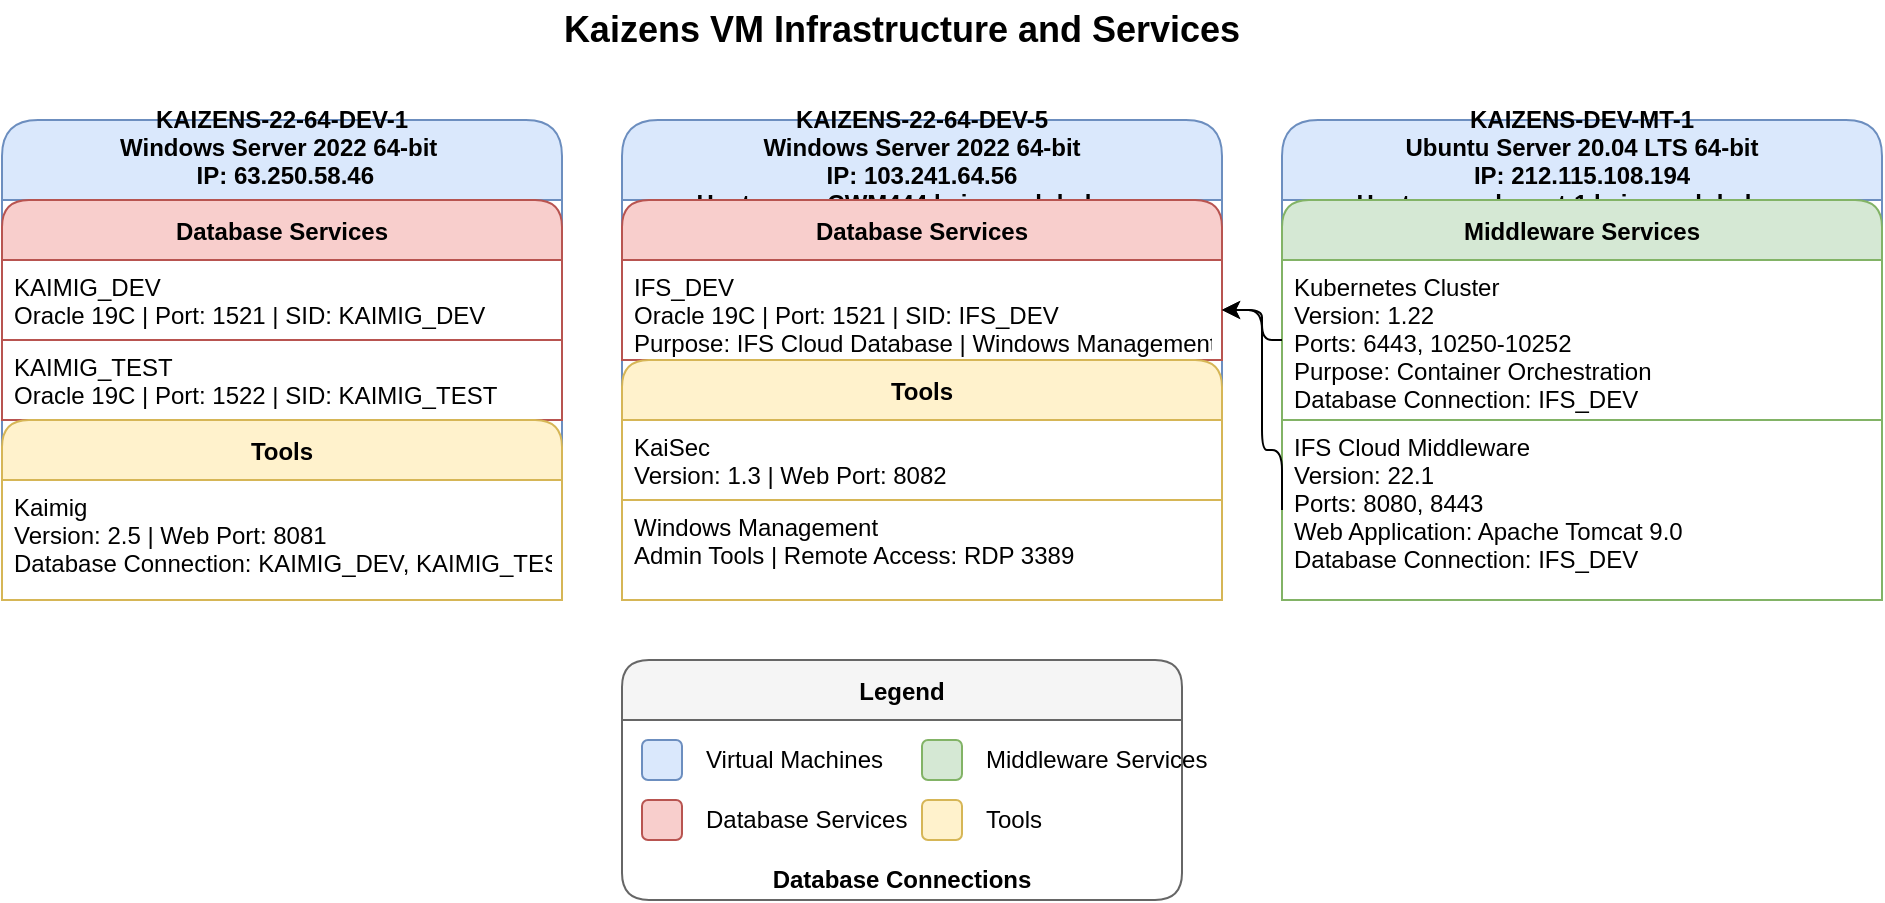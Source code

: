 <mxfile version="26.2.12">
  <diagram name="VM Infrastructure" id="8oN0qPMcyhiYN6_o2w6N">
    <mxGraphModel dx="1027" dy="389" grid="1" gridSize="10" guides="1" tooltips="1" connect="1" arrows="1" fold="1" page="1" pageScale="1" pageWidth="850" pageHeight="1100" math="0" shadow="0">
      <root>
        <mxCell id="0" />
        <mxCell id="1" parent="0" />
        <mxCell id="b59qAqlhpFBf0_vZaXXu-46" value="Kaizens VM Infrastructure and Services" style="text;html=1;strokeColor=none;fillColor=none;align=center;verticalAlign=middle;whiteSpace=wrap;rounded=0;fontSize=18;fontStyle=1" vertex="1" parent="1">
          <mxGeometry x="250" y="20" width="600" height="30" as="geometry" />
        </mxCell>
        <mxCell id="b59qAqlhpFBf0_vZaXXu-47" value="KAIZENS-22-64-DEV-1&#xa;Windows Server 2022 64-bit &#xa; IP: 63.250.58.46&#xa;" style="swimlane;fontStyle=1;childLayout=stackLayout;horizontal=1;startSize=40;horizontalStack=0;resizeParent=1;resizeParentMax=0;resizeLast=0;collapsible=1;marginBottom=0;fillColor=#dae8fc;strokeColor=#6c8ebf;rounded=1;" vertex="1" parent="1">
          <mxGeometry x="100" y="80" width="280" height="240" as="geometry" />
        </mxCell>
        <mxCell id="b59qAqlhpFBf0_vZaXXu-48" value="Database Services" style="swimlane;fontStyle=1;childLayout=stackLayout;horizontal=1;startSize=30;horizontalStack=0;resizeParent=1;resizeParentMax=0;resizeLast=0;collapsible=1;marginBottom=0;fillColor=#f8cecc;strokeColor=#b85450;rounded=1;" vertex="1" parent="b59qAqlhpFBf0_vZaXXu-47">
          <mxGeometry y="40" width="280" height="110" as="geometry" />
        </mxCell>
        <mxCell id="b59qAqlhpFBf0_vZaXXu-49" value="KAIMIG_DEV&#xa;Oracle 19C | Port: 1521 | SID: KAIMIG_DEV" style="text;strokeColor=#b85450;fillColor=#ffffff;align=left;verticalAlign=top;spacingLeft=4;spacingRight=4;overflow=hidden;rotatable=0;points=[[0,0.5],[1,0.5]];portConstraint=eastwest;" vertex="1" parent="b59qAqlhpFBf0_vZaXXu-48">
          <mxGeometry y="30" width="280" height="40" as="geometry" />
        </mxCell>
        <mxCell id="b59qAqlhpFBf0_vZaXXu-50" value="KAIMIG_TEST&#xa;Oracle 19C | Port: 1522 | SID: KAIMIG_TEST" style="text;strokeColor=#b85450;fillColor=#ffffff;align=left;verticalAlign=top;spacingLeft=4;spacingRight=4;overflow=hidden;rotatable=0;points=[[0,0.5],[1,0.5]];portConstraint=eastwest;" vertex="1" parent="b59qAqlhpFBf0_vZaXXu-48">
          <mxGeometry y="70" width="280" height="40" as="geometry" />
        </mxCell>
        <mxCell id="b59qAqlhpFBf0_vZaXXu-51" value="Tools" style="swimlane;fontStyle=1;childLayout=stackLayout;horizontal=1;startSize=30;horizontalStack=0;resizeParent=1;resizeParentMax=0;resizeLast=0;collapsible=1;marginBottom=0;fillColor=#fff2cc;strokeColor=#d6b656;rounded=1;" vertex="1" parent="b59qAqlhpFBf0_vZaXXu-47">
          <mxGeometry y="150" width="280" height="90" as="geometry" />
        </mxCell>
        <mxCell id="b59qAqlhpFBf0_vZaXXu-52" value="Kaimig&#xa;Version: 2.5 | Web Port: 8081&#xa;Database Connection: KAIMIG_DEV, KAIMIG_TEST" style="text;strokeColor=#d6b656;fillColor=#ffffff;align=left;verticalAlign=top;spacingLeft=4;spacingRight=4;overflow=hidden;rotatable=0;points=[[0,0.5],[1,0.5]];portConstraint=eastwest;" vertex="1" parent="b59qAqlhpFBf0_vZaXXu-51">
          <mxGeometry y="30" width="280" height="60" as="geometry" />
        </mxCell>
        <mxCell id="b59qAqlhpFBf0_vZaXXu-53" value="KAIZENS-22-64-DEV-5&#xa;Windows Server 2022 64-bit&#xa;IP: 103.241.64.56&#xa;Hostname: CWM444.kaizensglobal.com" style="swimlane;fontStyle=1;childLayout=stackLayout;horizontal=1;startSize=40;horizontalStack=0;resizeParent=1;resizeParentMax=0;resizeLast=0;collapsible=1;marginBottom=0;fillColor=#dae8fc;strokeColor=#6c8ebf;rounded=1;" vertex="1" parent="1">
          <mxGeometry x="410" y="80" width="300" height="240" as="geometry" />
        </mxCell>
        <mxCell id="b59qAqlhpFBf0_vZaXXu-54" value="Database Services" style="swimlane;fontStyle=1;childLayout=stackLayout;horizontal=1;startSize=30;horizontalStack=0;resizeParent=1;resizeParentMax=0;resizeLast=0;collapsible=1;marginBottom=0;fillColor=#f8cecc;strokeColor=#b85450;rounded=1;" vertex="1" parent="b59qAqlhpFBf0_vZaXXu-53">
          <mxGeometry y="40" width="300" height="80" as="geometry" />
        </mxCell>
        <mxCell id="b59qAqlhpFBf0_vZaXXu-55" value="IFS_DEV&#xa;Oracle 19C | Port: 1521 | SID: IFS_DEV&#xa;Purpose: IFS Cloud Database | Windows Management Server" style="text;strokeColor=#b85450;fillColor=#ffffff;align=left;verticalAlign=top;spacingLeft=4;spacingRight=4;overflow=hidden;rotatable=0;points=[[0,0.5],[1,0.5]];portConstraint=eastwest;" vertex="1" parent="b59qAqlhpFBf0_vZaXXu-54">
          <mxGeometry y="30" width="300" height="50" as="geometry" />
        </mxCell>
        <mxCell id="b59qAqlhpFBf0_vZaXXu-56" value="Tools" style="swimlane;fontStyle=1;childLayout=stackLayout;horizontal=1;startSize=30;horizontalStack=0;resizeParent=1;resizeParentMax=0;resizeLast=0;collapsible=1;marginBottom=0;fillColor=#fff2cc;strokeColor=#d6b656;rounded=1;" vertex="1" parent="b59qAqlhpFBf0_vZaXXu-53">
          <mxGeometry y="120" width="300" height="120" as="geometry" />
        </mxCell>
        <mxCell id="b59qAqlhpFBf0_vZaXXu-57" value="KaiSec&#xa;Version: 1.3 | Web Port: 8082" style="text;strokeColor=#d6b656;fillColor=#ffffff;align=left;verticalAlign=top;spacingLeft=4;spacingRight=4;overflow=hidden;rotatable=0;points=[[0,0.5],[1,0.5]];portConstraint=eastwest;" vertex="1" parent="b59qAqlhpFBf0_vZaXXu-56">
          <mxGeometry y="30" width="300" height="40" as="geometry" />
        </mxCell>
        <mxCell id="b59qAqlhpFBf0_vZaXXu-58" value="Windows Management&#xa;Admin Tools | Remote Access: RDP 3389" style="text;strokeColor=#d6b656;fillColor=#ffffff;align=left;verticalAlign=top;spacingLeft=4;spacingRight=4;overflow=hidden;rotatable=0;points=[[0,0.5],[1,0.5]];portConstraint=eastwest;" vertex="1" parent="b59qAqlhpFBf0_vZaXXu-56">
          <mxGeometry y="70" width="300" height="50" as="geometry" />
        </mxCell>
        <mxCell id="b59qAqlhpFBf0_vZaXXu-59" value="KAIZENS-DEV-MT-1&#xa;Ubuntu Server 20.04 LTS 64-bit&#xa;IP: 212.115.108.194&#xa;Hostname: dev-mt-1.kaizensglobal.com" style="swimlane;fontStyle=1;childLayout=stackLayout;horizontal=1;startSize=40;horizontalStack=0;resizeParent=1;resizeParentMax=0;resizeLast=0;collapsible=1;marginBottom=0;fillColor=#dae8fc;strokeColor=#6c8ebf;rounded=1;" vertex="1" parent="1">
          <mxGeometry x="740" y="80" width="300" height="240" as="geometry" />
        </mxCell>
        <mxCell id="b59qAqlhpFBf0_vZaXXu-60" value="Middleware Services" style="swimlane;fontStyle=1;childLayout=stackLayout;horizontal=1;startSize=30;horizontalStack=0;resizeParent=1;resizeParentMax=0;resizeLast=0;collapsible=1;marginBottom=0;fillColor=#d5e8d4;strokeColor=#82b366;rounded=1;" vertex="1" parent="b59qAqlhpFBf0_vZaXXu-59">
          <mxGeometry y="40" width="300" height="200" as="geometry" />
        </mxCell>
        <mxCell id="b59qAqlhpFBf0_vZaXXu-61" value="Kubernetes Cluster&#xa;Version: 1.22&#xa;Ports: 6443, 10250-10252&#xa;Purpose: Container Orchestration&#xa;Database Connection: IFS_DEV" style="text;strokeColor=#82b366;fillColor=#ffffff;align=left;verticalAlign=top;spacingLeft=4;spacingRight=4;overflow=hidden;rotatable=0;points=[[0,0.5],[1,0.5]];portConstraint=eastwest;" vertex="1" parent="b59qAqlhpFBf0_vZaXXu-60">
          <mxGeometry y="30" width="300" height="80" as="geometry" />
        </mxCell>
        <mxCell id="b59qAqlhpFBf0_vZaXXu-62" value="IFS Cloud Middleware&#xa;Version: 22.1&#xa;Ports: 8080, 8443&#xa;Web Application: Apache Tomcat 9.0&#xa;Database Connection: IFS_DEV" style="text;strokeColor=#82b366;fillColor=#ffffff;align=left;verticalAlign=top;spacingLeft=4;spacingRight=4;overflow=hidden;rotatable=0;points=[[0,0.5],[1,0.5]];portConstraint=eastwest;" vertex="1" parent="b59qAqlhpFBf0_vZaXXu-60">
          <mxGeometry y="110" width="300" height="90" as="geometry" />
        </mxCell>
        <mxCell id="b59qAqlhpFBf0_vZaXXu-64" value="" style="endArrow=classic;html=1;exitX=0;exitY=0.5;exitDx=0;exitDy=0;entryX=1;entryY=0.5;entryDx=0;entryDy=0;edgeStyle=orthogonalEdgeStyle;rounded=1;" edge="1" parent="1" source="b59qAqlhpFBf0_vZaXXu-61" target="b59qAqlhpFBf0_vZaXXu-55">
          <mxGeometry width="50" height="50" relative="1" as="geometry">
            <mxPoint x="500" y="410" as="sourcePoint" />
            <mxPoint x="550" y="360" as="targetPoint" />
            <Array as="points">
              <mxPoint x="730" y="190" />
              <mxPoint x="730" y="175" />
            </Array>
          </mxGeometry>
        </mxCell>
        <mxCell id="b59qAqlhpFBf0_vZaXXu-65" value="" style="endArrow=classic;html=1;exitX=0;exitY=0.5;exitDx=0;exitDy=0;entryX=1;entryY=0.5;entryDx=0;entryDy=0;edgeStyle=orthogonalEdgeStyle;rounded=1;" edge="1" parent="1" source="b59qAqlhpFBf0_vZaXXu-62" target="b59qAqlhpFBf0_vZaXXu-55">
          <mxGeometry width="50" height="50" relative="1" as="geometry">
            <mxPoint x="500" y="410" as="sourcePoint" />
            <mxPoint x="550" y="360" as="targetPoint" />
            <Array as="points">
              <mxPoint x="730" y="245" />
              <mxPoint x="730" y="175" />
            </Array>
          </mxGeometry>
        </mxCell>
        <mxCell id="b59qAqlhpFBf0_vZaXXu-66" value="Legend" style="swimlane;fontStyle=1;childLayout=stackLayout;horizontal=1;startSize=30;horizontalStack=0;resizeParent=1;resizeParentMax=0;resizeLast=0;collapsible=1;marginBottom=0;fillColor=#f5f5f5;strokeColor=#666666;rounded=1;" vertex="1" parent="1">
          <mxGeometry x="410" y="350" width="280" height="120" as="geometry" />
        </mxCell>
        <mxCell id="b59qAqlhpFBf0_vZaXXu-67" value="" style="group" vertex="1" connectable="0" parent="b59qAqlhpFBf0_vZaXXu-66">
          <mxGeometry y="30" width="280" height="90" as="geometry" />
        </mxCell>
        <mxCell id="b59qAqlhpFBf0_vZaXXu-68" value="" style="rounded=1;whiteSpace=wrap;html=1;fillColor=#dae8fc;strokeColor=#6c8ebf;" vertex="1" parent="b59qAqlhpFBf0_vZaXXu-67">
          <mxGeometry x="10" y="10" width="20" height="20" as="geometry" />
        </mxCell>
        <mxCell id="b59qAqlhpFBf0_vZaXXu-69" value="Virtual Machines" style="text;html=1;strokeColor=none;fillColor=none;align=left;verticalAlign=middle;whiteSpace=wrap;rounded=0;" vertex="1" parent="b59qAqlhpFBf0_vZaXXu-67">
          <mxGeometry x="40" y="10" width="100" height="20" as="geometry" />
        </mxCell>
        <mxCell id="b59qAqlhpFBf0_vZaXXu-70" value="" style="rounded=1;whiteSpace=wrap;html=1;fillColor=#f8cecc;strokeColor=#b85450;" vertex="1" parent="b59qAqlhpFBf0_vZaXXu-67">
          <mxGeometry x="10" y="40" width="20" height="20" as="geometry" />
        </mxCell>
        <mxCell id="b59qAqlhpFBf0_vZaXXu-71" value="Database Services" style="text;html=1;strokeColor=none;fillColor=none;align=left;verticalAlign=middle;whiteSpace=wrap;rounded=0;" vertex="1" parent="b59qAqlhpFBf0_vZaXXu-67">
          <mxGeometry x="40" y="40" width="110" height="20" as="geometry" />
        </mxCell>
        <mxCell id="b59qAqlhpFBf0_vZaXXu-72" value="" style="rounded=1;whiteSpace=wrap;html=1;fillColor=#d5e8d4;strokeColor=#82b366;" vertex="1" parent="b59qAqlhpFBf0_vZaXXu-67">
          <mxGeometry x="150" y="10" width="20" height="20" as="geometry" />
        </mxCell>
        <mxCell id="b59qAqlhpFBf0_vZaXXu-73" value="Middleware Services" style="text;html=1;strokeColor=none;fillColor=none;align=left;verticalAlign=middle;whiteSpace=wrap;rounded=0;" vertex="1" parent="b59qAqlhpFBf0_vZaXXu-67">
          <mxGeometry x="180" y="10" width="120" height="20" as="geometry" />
        </mxCell>
        <mxCell id="b59qAqlhpFBf0_vZaXXu-74" value="" style="rounded=1;whiteSpace=wrap;html=1;fillColor=#fff2cc;strokeColor=#d6b656;" vertex="1" parent="b59qAqlhpFBf0_vZaXXu-67">
          <mxGeometry x="150" y="40" width="20" height="20" as="geometry" />
        </mxCell>
        <mxCell id="b59qAqlhpFBf0_vZaXXu-75" value="Tools" style="text;html=1;strokeColor=none;fillColor=none;align=left;verticalAlign=middle;whiteSpace=wrap;rounded=0;" vertex="1" parent="b59qAqlhpFBf0_vZaXXu-67">
          <mxGeometry x="180" y="40" width="40" height="20" as="geometry" />
        </mxCell>
        <mxCell id="b59qAqlhpFBf0_vZaXXu-76" value="Database Connections" style="text;html=1;strokeColor=none;fillColor=none;align=center;verticalAlign=middle;whiteSpace=wrap;rounded=0;fontStyle=1" vertex="1" parent="b59qAqlhpFBf0_vZaXXu-67">
          <mxGeometry x="70" y="70" width="140" height="20" as="geometry" />
        </mxCell>
      </root>
    </mxGraphModel>
  </diagram>
</mxfile>

